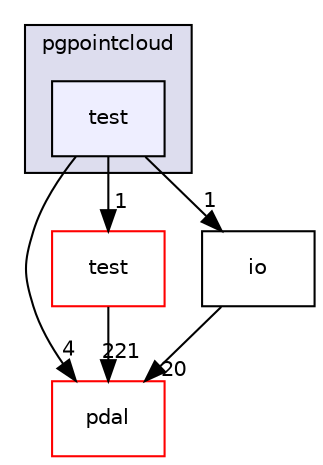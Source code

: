 digraph "pdal/plugins/pgpointcloud/test" {
  compound=true
  node [ fontsize="10", fontname="Helvetica"];
  edge [ labelfontsize="10", labelfontname="Helvetica"];
  subgraph clusterdir_94af07efd44df52c3eaa62edaca52d1e {
    graph [ bgcolor="#ddddee", pencolor="black", label="pgpointcloud" fontname="Helvetica", fontsize="10", URL="dir_94af07efd44df52c3eaa62edaca52d1e.html"]
  dir_a4a1a7ce7d4b14367644fb3610398407 [shape=box, label="test", style="filled", fillcolor="#eeeeff", pencolor="black", URL="dir_a4a1a7ce7d4b14367644fb3610398407.html"];
  }
  dir_37e2adedb6e706efcbfadb5213756005 [shape=box label="pdal" fillcolor="white" style="filled" color="red" URL="dir_37e2adedb6e706efcbfadb5213756005.html"];
  dir_88aa5027650279860e272a4a9998da6e [shape=box label="test" fillcolor="white" style="filled" color="red" URL="dir_88aa5027650279860e272a4a9998da6e.html"];
  dir_633bde2693689ed98e9fd54a54581617 [shape=box label="io" URL="dir_633bde2693689ed98e9fd54a54581617.html"];
  dir_a4a1a7ce7d4b14367644fb3610398407->dir_37e2adedb6e706efcbfadb5213756005 [headlabel="4", labeldistance=1.5 headhref="dir_000098_000050.html"];
  dir_a4a1a7ce7d4b14367644fb3610398407->dir_88aa5027650279860e272a4a9998da6e [headlabel="1", labeldistance=1.5 headhref="dir_000098_000012.html"];
  dir_a4a1a7ce7d4b14367644fb3610398407->dir_633bde2693689ed98e9fd54a54581617 [headlabel="1", labeldistance=1.5 headhref="dir_000098_000097.html"];
  dir_88aa5027650279860e272a4a9998da6e->dir_37e2adedb6e706efcbfadb5213756005 [headlabel="221", labeldistance=1.5 headhref="dir_000012_000050.html"];
  dir_633bde2693689ed98e9fd54a54581617->dir_37e2adedb6e706efcbfadb5213756005 [headlabel="20", labeldistance=1.5 headhref="dir_000097_000050.html"];
}
